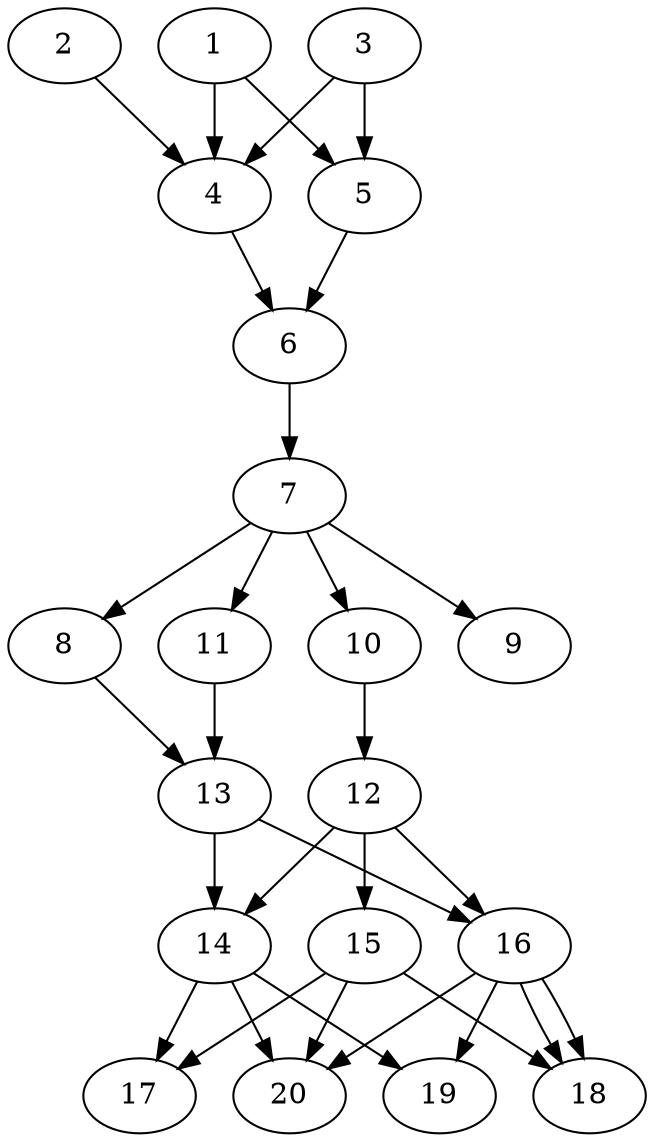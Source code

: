 // DAG automatically generated by daggen at Sat Jul 27 15:36:52 2019
// ./daggen --dot -n 20 --ccr 0.5 --fat 0.4 --regular 0.5 --density 0.8 --mindata 5242880 --maxdata 52428800 
digraph G {
  1 [size="40521728", alpha="0.18", expect_size="20260864"] 
  1 -> 4 [size ="20260864"]
  1 -> 5 [size ="20260864"]
  2 [size="44099584", alpha="0.06", expect_size="22049792"] 
  2 -> 4 [size ="22049792"]
  3 [size="87226368", alpha="0.13", expect_size="43613184"] 
  3 -> 4 [size ="43613184"]
  3 -> 5 [size ="43613184"]
  4 [size="39491584", alpha="0.15", expect_size="19745792"] 
  4 -> 6 [size ="19745792"]
  5 [size="99979264", alpha="0.10", expect_size="49989632"] 
  5 -> 6 [size ="49989632"]
  6 [size="18677760", alpha="0.13", expect_size="9338880"] 
  6 -> 7 [size ="9338880"]
  7 [size="48496640", alpha="0.06", expect_size="24248320"] 
  7 -> 8 [size ="24248320"]
  7 -> 9 [size ="24248320"]
  7 -> 10 [size ="24248320"]
  7 -> 11 [size ="24248320"]
  8 [size="42471424", alpha="0.03", expect_size="21235712"] 
  8 -> 13 [size ="21235712"]
  9 [size="86593536", alpha="0.05", expect_size="43296768"] 
  10 [size="78923776", alpha="0.19", expect_size="39461888"] 
  10 -> 12 [size ="39461888"]
  11 [size="69922816", alpha="0.13", expect_size="34961408"] 
  11 -> 13 [size ="34961408"]
  12 [size="58148864", alpha="0.15", expect_size="29074432"] 
  12 -> 14 [size ="29074432"]
  12 -> 15 [size ="29074432"]
  12 -> 16 [size ="29074432"]
  13 [size="86876160", alpha="0.02", expect_size="43438080"] 
  13 -> 14 [size ="43438080"]
  13 -> 16 [size ="43438080"]
  14 [size="51582976", alpha="0.01", expect_size="25791488"] 
  14 -> 17 [size ="25791488"]
  14 -> 19 [size ="25791488"]
  14 -> 20 [size ="25791488"]
  15 [size="28682240", alpha="0.16", expect_size="14341120"] 
  15 -> 17 [size ="14341120"]
  15 -> 18 [size ="14341120"]
  15 -> 20 [size ="14341120"]
  16 [size="77752320", alpha="0.12", expect_size="38876160"] 
  16 -> 18 [size ="38876160"]
  16 -> 18 [size ="38876160"]
  16 -> 19 [size ="38876160"]
  16 -> 20 [size ="38876160"]
  17 [size="45379584", alpha="0.03", expect_size="22689792"] 
  18 [size="74133504", alpha="0.01", expect_size="37066752"] 
  19 [size="86925312", alpha="0.19", expect_size="43462656"] 
  20 [size="16818176", alpha="0.02", expect_size="8409088"] 
}
